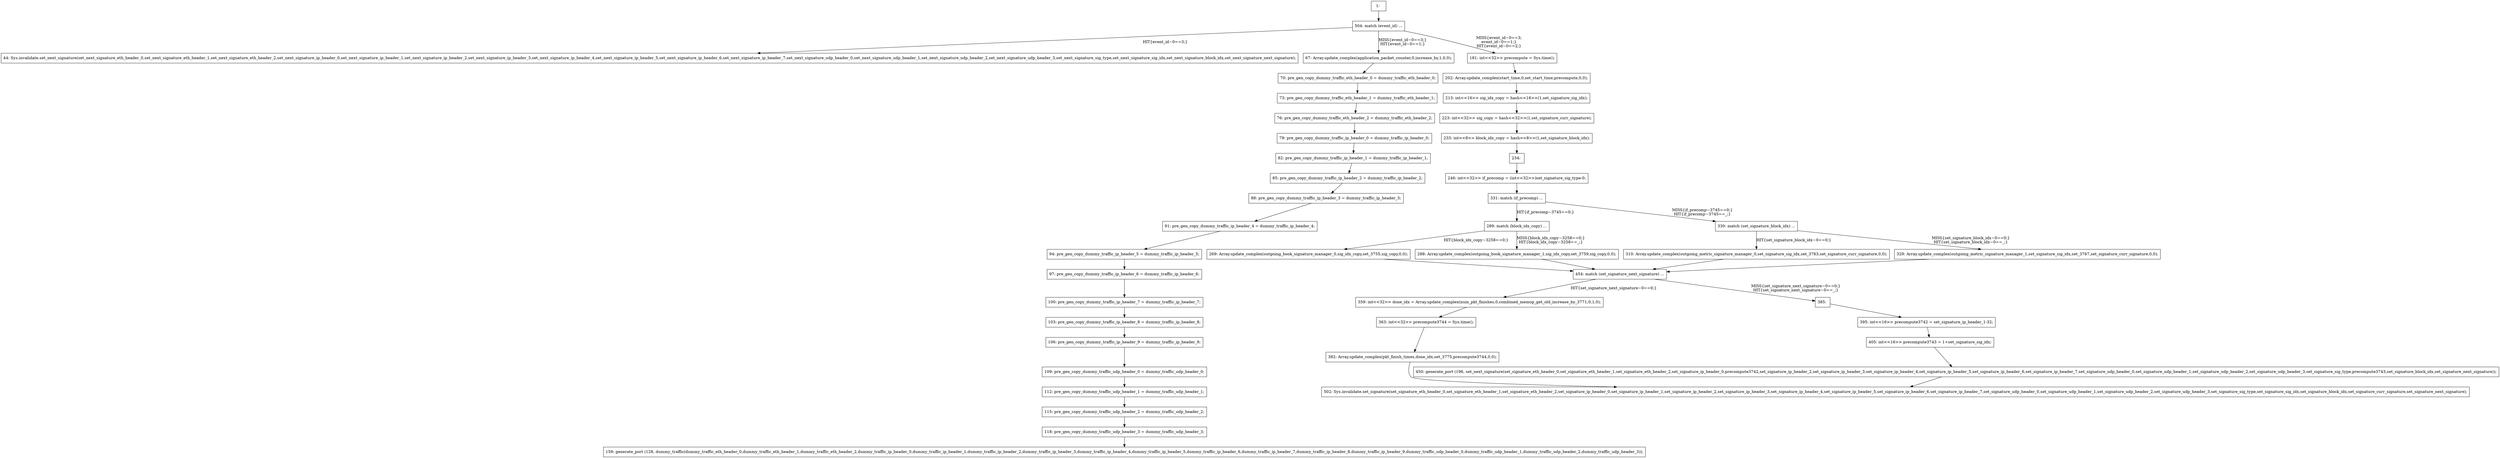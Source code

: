 digraph G {
  "1: " [shape=box, ];
  "44: Sys.invalidate.set_next_signature(set_next_signature_eth_header_0,set_next_signature_eth_header_1,set_next_signature_eth_header_2,set_next_signature_ip_header_0,set_next_signature_ip_header_1,set_next_signature_ip_header_2,set_next_signature_ip_header_3,set_next_signature_ip_header_4,set_next_signature_ip_header_5,set_next_signature_ip_header_6,set_next_signature_ip_header_7,set_next_signature_udp_header_0,set_next_signature_udp_header_1,set_next_signature_udp_header_2,set_next_signature_udp_header_3,set_next_signature_sig_type,set_next_signature_sig_idx,set_next_signature_block_idx,set_next_signature_next_signature);" [
  shape=box, ];
  "67: Array.update_complex(application_packet_counter,0,increase_by,1,0,0);" [
  shape=box, ];
  "70: pre_gen_copy_dummy_traffic_eth_header_0 = dummy_traffic_eth_header_0;" [
  shape=box, ];
  "73: pre_gen_copy_dummy_traffic_eth_header_1 = dummy_traffic_eth_header_1;" [
  shape=box, ];
  "76: pre_gen_copy_dummy_traffic_eth_header_2 = dummy_traffic_eth_header_2;" [
  shape=box, ];
  "79: pre_gen_copy_dummy_traffic_ip_header_0 = dummy_traffic_ip_header_0;" [
  shape=box, ];
  "82: pre_gen_copy_dummy_traffic_ip_header_1 = dummy_traffic_ip_header_1;" [
  shape=box, ];
  "85: pre_gen_copy_dummy_traffic_ip_header_2 = dummy_traffic_ip_header_2;" [
  shape=box, ];
  "88: pre_gen_copy_dummy_traffic_ip_header_3 = dummy_traffic_ip_header_3;" [
  shape=box, ];
  "91: pre_gen_copy_dummy_traffic_ip_header_4 = dummy_traffic_ip_header_4;" [
  shape=box, ];
  "94: pre_gen_copy_dummy_traffic_ip_header_5 = dummy_traffic_ip_header_5;" [
  shape=box, ];
  "97: pre_gen_copy_dummy_traffic_ip_header_6 = dummy_traffic_ip_header_6;" [
  shape=box, ];
  "100: pre_gen_copy_dummy_traffic_ip_header_7 = dummy_traffic_ip_header_7;" [
  shape=box, ];
  "103: pre_gen_copy_dummy_traffic_ip_header_8 = dummy_traffic_ip_header_8;" [
  shape=box, ];
  "106: pre_gen_copy_dummy_traffic_ip_header_9 = dummy_traffic_ip_header_9;" [
  shape=box, ];
  "109: pre_gen_copy_dummy_traffic_udp_header_0 = dummy_traffic_udp_header_0;" [
  shape=box, ];
  "112: pre_gen_copy_dummy_traffic_udp_header_1 = dummy_traffic_udp_header_1;" [
  shape=box, ];
  "115: pre_gen_copy_dummy_traffic_udp_header_2 = dummy_traffic_udp_header_2;" [
  shape=box, ];
  "118: pre_gen_copy_dummy_traffic_udp_header_3 = dummy_traffic_udp_header_3;" [
  shape=box, ];
  "159: generate_port (128, dummy_traffic(dummy_traffic_eth_header_0,dummy_traffic_eth_header_1,dummy_traffic_eth_header_2,dummy_traffic_ip_header_0,dummy_traffic_ip_header_1,dummy_traffic_ip_header_2,dummy_traffic_ip_header_3,dummy_traffic_ip_header_4,dummy_traffic_ip_header_5,dummy_traffic_ip_header_6,dummy_traffic_ip_header_7,dummy_traffic_ip_header_8,dummy_traffic_ip_header_9,dummy_traffic_udp_header_0,dummy_traffic_udp_header_1,dummy_traffic_udp_header_2,dummy_traffic_udp_header_3));" [
  shape=box, ];
  "181: int<<32>> precompute = Sys.time();" [shape=box, ];
  "202: Array.update_complex(start_time,0,set_start_time,precompute,0,0);" [
  shape=box, ];
  "213: int<<16>> sig_idx_copy = hash<<16>>(1,set_signature_sig_idx);" [
  shape=box, ];
  "223: int<<32>> sig_copy = hash<<32>>(1,set_signature_curr_signature);" [
  shape=box, ];
  "233: int<<8>> block_idx_copy = hash<<8>>(1,set_signature_block_idx);" [
  shape=box, ];
  "234: " [shape=box, ];
  "246: int<<32>> if_precomp = (int<<32>>)set_signature_sig_type-0;" [
  shape=box, ];
  "269: Array.update_complex(outgoing_book_signature_manager_0,sig_idx_copy,set_3755,sig_copy,0,0);" [
  shape=box, ];
  "288: Array.update_complex(outgoing_book_signature_manager_1,sig_idx_copy,set_3759,sig_copy,0,0);" [
  shape=box, ];
  "289: match (block_idx_copy) ...
" [shape=box, ];
  "310: Array.update_complex(outgoing_metric_signature_manager_0,set_signature_sig_idx,set_3763,set_signature_curr_signature,0,0);" [
  shape=box, ];
  "329: Array.update_complex(outgoing_metric_signature_manager_1,set_signature_sig_idx,set_3767,set_signature_curr_signature,0,0);" [
  shape=box, ];
  "330: match (set_signature_block_idx) ...
" [shape=box, ];
  "331: match (if_precomp) ...
" [shape=box, ];
  "359: int<<32>> done_idx = Array.update_complex(num_pkt_finishes,0,combined_memop_get_old_increase_by_3771,0,1,0);" [
  shape=box, ];
  "363: int<<32>> precompute3744 = Sys.time();" [shape=box, ];
  "382: Array.update_complex(pkt_finish_times,done_idx,set_3775,precompute3744,0,0);" [
  shape=box, ];
  "385: " [shape=box, ];
  "395: int<<16>> precompute3742 = set_signature_ip_header_1-32;" [shape=box, ];
  "405: int<<16>> precompute3743 = 1+set_signature_sig_idx;" [shape=box, ];
  "450: generate_port (196, set_next_signature(set_signature_eth_header_0,set_signature_eth_header_1,set_signature_eth_header_2,set_signature_ip_header_0,precompute3742,set_signature_ip_header_2,set_signature_ip_header_3,set_signature_ip_header_4,set_signature_ip_header_5,set_signature_ip_header_6,set_signature_ip_header_7,set_signature_udp_header_0,set_signature_udp_header_1,set_signature_udp_header_2,set_signature_udp_header_3,set_signature_sig_type,precompute3743,set_signature_block_idx,set_signature_next_signature));" [
  shape=box, ];
  "454: match (set_signature_next_signature) ...
" [shape=box, ];
  "502: Sys.invalidate.set_signature(set_signature_eth_header_0,set_signature_eth_header_1,set_signature_eth_header_2,set_signature_ip_header_0,set_signature_ip_header_1,set_signature_ip_header_2,set_signature_ip_header_3,set_signature_ip_header_4,set_signature_ip_header_5,set_signature_ip_header_6,set_signature_ip_header_7,set_signature_udp_header_0,set_signature_udp_header_1,set_signature_udp_header_2,set_signature_udp_header_3,set_signature_sig_type,set_signature_sig_idx,set_signature_block_idx,set_signature_curr_signature,set_signature_next_signature);" [
  shape=box, ];
  "504: match (event_id) ...
" [shape=box, ];
  
  
  "1: " -> "504: match (event_id) ...
" [label="", ];
  "67: Array.update_complex(application_packet_counter,0,increase_by,1,0,0);" -> "70: pre_gen_copy_dummy_traffic_eth_header_0 = dummy_traffic_eth_header_0;" [
  label="", ];
  "70: pre_gen_copy_dummy_traffic_eth_header_0 = dummy_traffic_eth_header_0;" -> "73: pre_gen_copy_dummy_traffic_eth_header_1 = dummy_traffic_eth_header_1;" [
  label="", ];
  "73: pre_gen_copy_dummy_traffic_eth_header_1 = dummy_traffic_eth_header_1;" -> "76: pre_gen_copy_dummy_traffic_eth_header_2 = dummy_traffic_eth_header_2;" [
  label="", ];
  "76: pre_gen_copy_dummy_traffic_eth_header_2 = dummy_traffic_eth_header_2;" -> "79: pre_gen_copy_dummy_traffic_ip_header_0 = dummy_traffic_ip_header_0;" [
  label="", ];
  "79: pre_gen_copy_dummy_traffic_ip_header_0 = dummy_traffic_ip_header_0;" -> "82: pre_gen_copy_dummy_traffic_ip_header_1 = dummy_traffic_ip_header_1;" [
  label="", ];
  "82: pre_gen_copy_dummy_traffic_ip_header_1 = dummy_traffic_ip_header_1;" -> "85: pre_gen_copy_dummy_traffic_ip_header_2 = dummy_traffic_ip_header_2;" [
  label="", ];
  "85: pre_gen_copy_dummy_traffic_ip_header_2 = dummy_traffic_ip_header_2;" -> "88: pre_gen_copy_dummy_traffic_ip_header_3 = dummy_traffic_ip_header_3;" [
  label="", ];
  "88: pre_gen_copy_dummy_traffic_ip_header_3 = dummy_traffic_ip_header_3;" -> "91: pre_gen_copy_dummy_traffic_ip_header_4 = dummy_traffic_ip_header_4;" [
  label="", ];
  "91: pre_gen_copy_dummy_traffic_ip_header_4 = dummy_traffic_ip_header_4;" -> "94: pre_gen_copy_dummy_traffic_ip_header_5 = dummy_traffic_ip_header_5;" [
  label="", ];
  "94: pre_gen_copy_dummy_traffic_ip_header_5 = dummy_traffic_ip_header_5;" -> "97: pre_gen_copy_dummy_traffic_ip_header_6 = dummy_traffic_ip_header_6;" [
  label="", ];
  "97: pre_gen_copy_dummy_traffic_ip_header_6 = dummy_traffic_ip_header_6;" -> "100: pre_gen_copy_dummy_traffic_ip_header_7 = dummy_traffic_ip_header_7;" [
  label="", ];
  "100: pre_gen_copy_dummy_traffic_ip_header_7 = dummy_traffic_ip_header_7;" -> "103: pre_gen_copy_dummy_traffic_ip_header_8 = dummy_traffic_ip_header_8;" [
  label="", ];
  "103: pre_gen_copy_dummy_traffic_ip_header_8 = dummy_traffic_ip_header_8;" -> "106: pre_gen_copy_dummy_traffic_ip_header_9 = dummy_traffic_ip_header_9;" [
  label="", ];
  "106: pre_gen_copy_dummy_traffic_ip_header_9 = dummy_traffic_ip_header_9;" -> "109: pre_gen_copy_dummy_traffic_udp_header_0 = dummy_traffic_udp_header_0;" [
  label="", ];
  "109: pre_gen_copy_dummy_traffic_udp_header_0 = dummy_traffic_udp_header_0;" -> "112: pre_gen_copy_dummy_traffic_udp_header_1 = dummy_traffic_udp_header_1;" [
  label="", ];
  "112: pre_gen_copy_dummy_traffic_udp_header_1 = dummy_traffic_udp_header_1;" -> "115: pre_gen_copy_dummy_traffic_udp_header_2 = dummy_traffic_udp_header_2;" [
  label="", ];
  "115: pre_gen_copy_dummy_traffic_udp_header_2 = dummy_traffic_udp_header_2;" -> "118: pre_gen_copy_dummy_traffic_udp_header_3 = dummy_traffic_udp_header_3;" [
  label="", ];
  "118: pre_gen_copy_dummy_traffic_udp_header_3 = dummy_traffic_udp_header_3;" -> "159: generate_port (128, dummy_traffic(dummy_traffic_eth_header_0,dummy_traffic_eth_header_1,dummy_traffic_eth_header_2,dummy_traffic_ip_header_0,dummy_traffic_ip_header_1,dummy_traffic_ip_header_2,dummy_traffic_ip_header_3,dummy_traffic_ip_header_4,dummy_traffic_ip_header_5,dummy_traffic_ip_header_6,dummy_traffic_ip_header_7,dummy_traffic_ip_header_8,dummy_traffic_ip_header_9,dummy_traffic_udp_header_0,dummy_traffic_udp_header_1,dummy_traffic_udp_header_2,dummy_traffic_udp_header_3));" [
  label="", ];
  "181: int<<32>> precompute = Sys.time();" -> "202: Array.update_complex(start_time,0,set_start_time,precompute,0,0);" [
  label="", ];
  "202: Array.update_complex(start_time,0,set_start_time,precompute,0,0);" -> "213: int<<16>> sig_idx_copy = hash<<16>>(1,set_signature_sig_idx);" [
  label="", ];
  "213: int<<16>> sig_idx_copy = hash<<16>>(1,set_signature_sig_idx);" -> "223: int<<32>> sig_copy = hash<<32>>(1,set_signature_curr_signature);" [
  label="", ];
  "223: int<<32>> sig_copy = hash<<32>>(1,set_signature_curr_signature);" -> "233: int<<8>> block_idx_copy = hash<<8>>(1,set_signature_block_idx);" [
  label="", ];
  "233: int<<8>> block_idx_copy = hash<<8>>(1,set_signature_block_idx);" -> "234: " [
  label="", ];
  "234: " -> "246: int<<32>> if_precomp = (int<<32>>)set_signature_sig_type-0;" [
  label="", ];
  "246: int<<32>> if_precomp = (int<<32>>)set_signature_sig_type-0;" -> "331: match (if_precomp) ...
" [
  label="", ];
  "269: Array.update_complex(outgoing_book_signature_manager_0,sig_idx_copy,set_3755,sig_copy,0,0);" -> "454: match (set_signature_next_signature) ...
" [
  label="", ];
  "288: Array.update_complex(outgoing_book_signature_manager_1,sig_idx_copy,set_3759,sig_copy,0,0);" -> "454: match (set_signature_next_signature) ...
" [
  label="", ];
  "289: match (block_idx_copy) ...
" -> "269: Array.update_complex(outgoing_book_signature_manager_0,sig_idx_copy,set_3755,sig_copy,0,0);" [
  label="HIT{block_idx_copy~3258==0;}", ];
  "289: match (block_idx_copy) ...
" -> "288: Array.update_complex(outgoing_book_signature_manager_1,sig_idx_copy,set_3759,sig_copy,0,0);" [
  label="MISS{block_idx_copy~3258==0;}
HIT{block_idx_copy~3258==_;}", ];
  "310: Array.update_complex(outgoing_metric_signature_manager_0,set_signature_sig_idx,set_3763,set_signature_curr_signature,0,0);" -> "454: match (set_signature_next_signature) ...
" [
  label="", ];
  "329: Array.update_complex(outgoing_metric_signature_manager_1,set_signature_sig_idx,set_3767,set_signature_curr_signature,0,0);" -> "454: match (set_signature_next_signature) ...
" [
  label="", ];
  "330: match (set_signature_block_idx) ...
" -> "310: Array.update_complex(outgoing_metric_signature_manager_0,set_signature_sig_idx,set_3763,set_signature_curr_signature,0,0);" [
  label="HIT{set_signature_block_idx~0==0;}", ];
  "330: match (set_signature_block_idx) ...
" -> "329: Array.update_complex(outgoing_metric_signature_manager_1,set_signature_sig_idx,set_3767,set_signature_curr_signature,0,0);" [
  label="MISS{set_signature_block_idx~0==0;}
HIT{set_signature_block_idx~0==_;}",
  ];
  "331: match (if_precomp) ...
" -> "289: match (block_idx_copy) ...
" [
  label="HIT{if_precomp~3745==0;}", ];
  "331: match (if_precomp) ...
" -> "330: match (set_signature_block_idx) ...
" [
  label="MISS{if_precomp~3745==0;}
HIT{if_precomp~3745==_;}", ];
  "359: int<<32>> done_idx = Array.update_complex(num_pkt_finishes,0,combined_memop_get_old_increase_by_3771,0,1,0);" -> "363: int<<32>> precompute3744 = Sys.time();" [
  label="", ];
  "363: int<<32>> precompute3744 = Sys.time();" -> "382: Array.update_complex(pkt_finish_times,done_idx,set_3775,precompute3744,0,0);" [
  label="", ];
  "382: Array.update_complex(pkt_finish_times,done_idx,set_3775,precompute3744,0,0);" -> "502: Sys.invalidate.set_signature(set_signature_eth_header_0,set_signature_eth_header_1,set_signature_eth_header_2,set_signature_ip_header_0,set_signature_ip_header_1,set_signature_ip_header_2,set_signature_ip_header_3,set_signature_ip_header_4,set_signature_ip_header_5,set_signature_ip_header_6,set_signature_ip_header_7,set_signature_udp_header_0,set_signature_udp_header_1,set_signature_udp_header_2,set_signature_udp_header_3,set_signature_sig_type,set_signature_sig_idx,set_signature_block_idx,set_signature_curr_signature,set_signature_next_signature);" [
  label="", ];
  "385: " -> "395: int<<16>> precompute3742 = set_signature_ip_header_1-32;" [
  label="", ];
  "395: int<<16>> precompute3742 = set_signature_ip_header_1-32;" -> "405: int<<16>> precompute3743 = 1+set_signature_sig_idx;" [
  label="", ];
  "405: int<<16>> precompute3743 = 1+set_signature_sig_idx;" -> "450: generate_port (196, set_next_signature(set_signature_eth_header_0,set_signature_eth_header_1,set_signature_eth_header_2,set_signature_ip_header_0,precompute3742,set_signature_ip_header_2,set_signature_ip_header_3,set_signature_ip_header_4,set_signature_ip_header_5,set_signature_ip_header_6,set_signature_ip_header_7,set_signature_udp_header_0,set_signature_udp_header_1,set_signature_udp_header_2,set_signature_udp_header_3,set_signature_sig_type,precompute3743,set_signature_block_idx,set_signature_next_signature));" [
  label="", ];
  "450: generate_port (196, set_next_signature(set_signature_eth_header_0,set_signature_eth_header_1,set_signature_eth_header_2,set_signature_ip_header_0,precompute3742,set_signature_ip_header_2,set_signature_ip_header_3,set_signature_ip_header_4,set_signature_ip_header_5,set_signature_ip_header_6,set_signature_ip_header_7,set_signature_udp_header_0,set_signature_udp_header_1,set_signature_udp_header_2,set_signature_udp_header_3,set_signature_sig_type,precompute3743,set_signature_block_idx,set_signature_next_signature));" -> "502: Sys.invalidate.set_signature(set_signature_eth_header_0,set_signature_eth_header_1,set_signature_eth_header_2,set_signature_ip_header_0,set_signature_ip_header_1,set_signature_ip_header_2,set_signature_ip_header_3,set_signature_ip_header_4,set_signature_ip_header_5,set_signature_ip_header_6,set_signature_ip_header_7,set_signature_udp_header_0,set_signature_udp_header_1,set_signature_udp_header_2,set_signature_udp_header_3,set_signature_sig_type,set_signature_sig_idx,set_signature_block_idx,set_signature_curr_signature,set_signature_next_signature);" [
  label="", ];
  "454: match (set_signature_next_signature) ...
" -> "359: int<<32>> done_idx = Array.update_complex(num_pkt_finishes,0,combined_memop_get_old_increase_by_3771,0,1,0);" [
  label="HIT{set_signature_next_signature~0==0;}", ];
  "454: match (set_signature_next_signature) ...
" -> "385: " [label="MISS{set_signature_next_signature~0==0;}
HIT{set_signature_next_signature~0==_;}",
                                                               ];
  "504: match (event_id) ...
" -> "44: Sys.invalidate.set_next_signature(set_next_signature_eth_header_0,set_next_signature_eth_header_1,set_next_signature_eth_header_2,set_next_signature_ip_header_0,set_next_signature_ip_header_1,set_next_signature_ip_header_2,set_next_signature_ip_header_3,set_next_signature_ip_header_4,set_next_signature_ip_header_5,set_next_signature_ip_header_6,set_next_signature_ip_header_7,set_next_signature_udp_header_0,set_next_signature_udp_header_1,set_next_signature_udp_header_2,set_next_signature_udp_header_3,set_next_signature_sig_type,set_next_signature_sig_idx,set_next_signature_block_idx,set_next_signature_next_signature);" [
  label="HIT{event_id~0==3;}", ];
  "504: match (event_id) ...
" -> "67: Array.update_complex(application_packet_counter,0,increase_by,1,0,0);" [
  label="MISS{event_id~0==3;}
HIT{event_id~0==1;}", ];
  "504: match (event_id) ...
" -> "181: int<<32>> precompute = Sys.time();" [
  label="MISS{event_id~0==3;
event_id~0==1;}
HIT{event_id~0==2;}", ];
  
  }